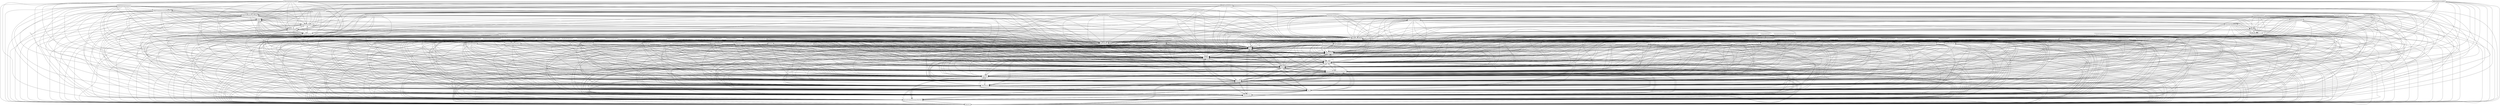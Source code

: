 digraph{
graph [rankdir=TB];
node [shape=box];
edge [arrowhead=normal];
0[label="AlcanzarlaaceptaciondelaMisionRUP",]
1[label="PriorizarCasosdeUsoUP",]
2[label="EvaluarlaPruebaUP",]
3[label="IntegrarcadaSubsistema",]
4[label="ModeladodelNegocio",]
5[label="IntegrarSistemasUP",]
6[label="GestionEmpresarial",]
7[label="IntegrarelSistema",]
8[label="ArquitecturaBUPOUP",]
9[label="DisenioComponentesRUP",]
10[label="AnalizarelProblema",]
11[label="Analisis",]
12[label="PriorizarCasosdeUso",]
13[label="DespliegueRUP",]
14[label="EncontrarActoresyCasosdeUsoUPBUP",]
15[label="EncontrarActoresyCasosdeUso",]
16[label="EntornoRUP",]
17[label="AnalisisyDisenioUP",]
18[label="AnalisisdelaArquitecturadeUP",]
19[label="DiseniodeCasosdeUso",]
20[label="TDDBUPOUP",]
21[label="PlandeIntegracion",]
22[label="Disenio",]
23[label="EstructurarelModelodeImplementacionRUP",]
24[label="DiseniodeComponentes",]
25[label="ImplementaciondeArquitecturadeUP",]
26[label="EntornoOUP",]
27[label="Inicio",]
28[label="RefinarArquitecturadeRUP",]
29[label="DiseniodeSubsistemas",]
30[label="DefinirUnaArquitecturaCandidata",]
31[label="GestiondelProyectoRUPEUP",]
32[label="Implementacion",]
33[label="Retiro",]
34[label="DiseniodeClases",]
35[label="Requisitos",]
36[label="ConfiguracionyGestiondeCambio",]
37[label="DefinirelSistema",]
38[label="CrearCasosdePruebaOUPBUP",]
39[label="DetallarEscenariosdeCasosdeUsoOUP",]
40[label="EjecutarPruebasdeSistemaUPBUPOUP",]
41[label="DiseniarPruebas",]
42[label="DiseniodeBasesdeDatos",]
43[label="Refiniarladefinciondelsistema",]
44[label="DetallarlosrequisitosdelSistemaOUP",]
45[label="RefinarlaArtquitecturadeBUP",]
46[label="Produccion",]
47[label="Fases",]
48[label="DisenioComponentesUP",]
49[label="GestiondePersonal",]
50[label="DefinirlaVisionBUP",]
51[label="UPRootFeature",]
52[label="Transicion",]
53[label="DiseniodelaArquitectura",]
54[label="DiseniodeComponentes_Zero",]
55[label="MejoradeProcesos",]
56[label="ImplementaciondeComponentes",]
57[label="ImplementacionUP",]
58[label="Elaboracion",]
59[label="GestiondelProyecto",]
60[label="GestiondePortafolio",]
61[label="EjecutarPruebasdeIntegracionUPBUPOUP",]
62[label="DetallarCasosdeUso",]
63[label="PlanificarPruebasdeUP",]
64[label="DetallarEscenariosdeCasosdeUso",]
65[label="Analisisdecomportamiento",]
66[label="EntenderlasNecesidadesdelosStakeholders",]
67[label="AnalizarUnCasodeUso",]
68[label="PlanificarPrueba",]
69[label="ArquitecturaEmpresarial",]
70[label="DefinirUnaarquitecturaCandidataRUP",]
71[label="ProbaryEvaluarRUP",]
72[label="EntenderlasnecesidadesdelosStakeholdersRUP",]
73[label="Pruebas",]
74[label="DetallarUnCasodeUsoUPBUP",]
75[label="GestiondelProyectoOUP",]
76[label="ImplementarPrueba",]
77[label="Entorno",]
78[label="AnalizarUnaClase",]
79[label="RefinarlaArquitectura",]
80[label="AnalizarlaArquitecturaBUP",]
81[label="Construccion",]
82[label="Disciplinas",]
83[label="ImplementaciondelaArtquitectura",]
84[label="ValidarEstabilidaddelaConstruccion",]
85[label="PlandeIntegracionRUP",]
86[label="AnalisisyDisenio",]
87[label="PlanificaciondeRUP",]
88[label="GestionarelAlcancedelSistemaRUP",]
89[label="DespliegueOUPBUP",]
90[label="ImpelmentaciondeComponentesRUP",]
91[label="Despliegue",]
92[label="AnalizarUnPaquete",]
93[label="DefinirMisiondelaEvaluacion",]
94[label="AnalizarelProblemaRUP",]
95[label="MejorarlosActivosdePruebaRUP",]
96[label="RealizarUnEsquemadelaArquitectura",]
0->27[label="",]
0->32[label="",]
0->35[label="",]
0->40[label="",]
0->41[label="",]
0->47[label="",]
0->51[label="",]
0->52[label="",]
0->58[label="",]
0->61[label="",]
0->73[label="",]
0->76[label="",]
0->81[label="",]
0->82[label="",]
1->12[label="",]
1->27[label="",]
1->32[label="",]
1->35[label="",]
1->40[label="",]
1->41[label="",]
1->47[label="",]
1->51[label="",]
1->52[label="",]
1->58[label="",]
1->61[label="",]
1->73[label="",]
1->81[label="",]
1->82[label="",]
2->27[label="",]
2->32[label="",]
2->35[label="",]
2->40[label="",]
2->41[label="",]
2->47[label="",]
2->51[label="",]
2->52[label="",]
2->58[label="",]
2->61[label="",]
2->73[label="",]
2->81[label="",]
2->82[label="",]
3->27[label="",]
3->32[label="",]
3->35[label="",]
3->40[label="",]
3->41[label="",]
3->47[label="",]
3->51[label="",]
3->52[label="",]
3->56[label="",]
3->58[label="",]
3->61[label="",]
3->73[label="",]
3->81[label="",]
3->82[label="",]
3->90[label="",]
4->27[label="",]
4->32[label="",]
4->35[label="",]
4->40[label="",]
4->41[label="",]
4->47[label="",]
4->51[label="",]
4->52[label="",]
4->58[label="",]
4->61[label="",]
4->73[label="",]
4->81[label="",]
4->82[label="",]
5->21[label="",]
5->27[label="",]
5->32[label="",]
5->35[label="",]
5->40[label="",]
5->41[label="",]
5->47[label="",]
5->51[label="",]
5->52[label="",]
5->58[label="",]
5->61[label="",]
5->73[label="",]
5->81[label="",]
5->82[label="",]
6->27[label="",]
6->32[label="",]
6->35[label="",]
6->40[label="",]
6->41[label="",]
6->47[label="",]
6->51[label="",]
6->52[label="",]
6->58[label="",]
6->61[label="",]
6->73[label="",]
6->81[label="",]
6->82[label="",]
7->27[label="",]
7->32[label="",]
7->35[label="",]
7->40[label="",]
7->41[label="",]
7->47[label="",]
7->51[label="",]
7->52[label="",]
7->56[label="",]
7->58[label="",]
7->61[label="",]
7->73[label="",]
7->81[label="",]
7->82[label="",]
7->90[label="",]
8->27[label="",]
8->32[label="",]
8->35[label="",]
8->40[label="",]
8->41[label="",]
8->47[label="",]
8->51[label="",]
8->52[label="",]
8->58[label="",]
8->61[label="",]
8->73[label="",]
8->81[label="",]
8->82[label="",]
8->86[label="",]
9->17[label="",]
9->22[label="",]
9->24[label="",]
9->27[label="",]
9->32[label="",]
9->35[label="",]
9->40[label="",]
9->41[label="",]
9->47[label="",]
9->51[label="",]
9->52[label="",]
9->53[label="",]
9->58[label="",]
9->61[label="",]
9->73[label="",]
9->81[label="",]
9->82[label="",]
9->86[label="",]
10->27[label="",]
10->32[label="",]
10->35[label="",]
10->40[label="",]
10->41[label="",]
10->47[label="",]
10->51[label="",]
10->52[label="",]
10->58[label="",]
10->61[label="",]
10->73[label="",]
10->81[label="",]
10->82[label="",]
11->17[label="",]
11->27[label="",]
11->32[label="",]
11->35[label="",]
11->40[label="",]
11->41[label="",]
11->47[label="",]
11->51[label="",]
11->52[label="",]
11->58[label="",]
11->61[label="",]
11->67[label="",]
11->73[label="",]
11->78[label="",]
11->81[label="",]
11->82[label="",]
11->86[label="",]
11->92[label="",]
12->27[label="",]
12->32[label="",]
12->35[label="",]
12->40[label="",]
12->41[label="",]
12->47[label="",]
12->51[label="",]
12->52[label="",]
12->58[label="",]
12->61[label="",]
12->73[label="",]
12->81[label="",]
12->82[label="",]
13->27[label="",]
13->32[label="",]
13->35[label="",]
13->40[label="",]
13->41[label="",]
13->47[label="",]
13->51[label="",]
13->52[label="",]
13->58[label="",]
13->61[label="",]
13->73[label="",]
13->81[label="",]
13->82[label="",]
13->91[label="",]
14->10[label="",]
14->15[label="",]
14->27[label="",]
14->32[label="",]
14->35[label="",]
14->40[label="",]
14->41[label="",]
14->47[label="",]
14->51[label="",]
14->52[label="",]
14->58[label="",]
14->61[label="",]
14->73[label="",]
14->81[label="",]
14->82[label="",]
15->27[label="",]
15->32[label="",]
15->35[label="",]
15->40[label="",]
15->41[label="",]
15->47[label="",]
15->51[label="",]
15->52[label="",]
15->58[label="",]
15->61[label="",]
15->73[label="",]
15->81[label="",]
15->82[label="",]
16->27[label="",]
16->32[label="",]
16->35[label="",]
16->40[label="",]
16->41[label="",]
16->47[label="",]
16->51[label="",]
16->52[label="",]
16->58[label="",]
16->61[label="",]
16->73[label="",]
16->77[label="",]
16->81[label="",]
16->82[label="",]
17->27[label="",]
17->32[label="",]
17->35[label="",]
17->40[label="",]
17->41[label="",]
17->47[label="",]
17->51[label="",]
17->52[label="",]
17->58[label="",]
17->61[label="",]
17->73[label="",]
17->81[label="",]
17->82[label="",]
17->86[label="",]
18->11[label="",]
18->17[label="",]
18->27[label="",]
18->30[label="",]
18->32[label="",]
18->35[label="",]
18->40[label="",]
18->41[label="",]
18->47[label="",]
18->51[label="",]
18->52[label="",]
18->58[label="",]
18->61[label="",]
18->67[label="",]
18->73[label="",]
18->78[label="",]
18->81[label="",]
18->82[label="",]
18->86[label="",]
18->92[label="",]
19->17[label="",]
19->22[label="",]
19->24[label="",]
19->27[label="",]
19->32[label="",]
19->35[label="",]
19->40[label="",]
19->41[label="",]
19->47[label="",]
19->48[label="",]
19->51[label="",]
19->52[label="",]
19->53[label="",]
19->58[label="",]
19->61[label="",]
19->73[label="",]
19->81[label="",]
19->82[label="",]
19->86[label="",]
20->27[label="",]
20->32[label="",]
20->35[label="",]
20->40[label="",]
20->41[label="",]
20->47[label="",]
20->51[label="",]
20->52[label="",]
20->56[label="",]
20->58[label="",]
20->61[label="",]
20->73[label="",]
20->81[label="",]
20->82[label="",]
21->27[label="",]
21->32[label="",]
21->35[label="",]
21->40[label="",]
21->41[label="",]
21->47[label="",]
21->51[label="",]
21->52[label="",]
21->58[label="",]
21->61[label="",]
21->73[label="",]
21->81[label="",]
21->82[label="",]
22->17[label="",]
22->27[label="",]
22->32[label="",]
22->35[label="",]
22->40[label="",]
22->41[label="",]
22->47[label="",]
22->51[label="",]
22->52[label="",]
22->53[label="",]
22->58[label="",]
22->61[label="",]
22->73[label="",]
22->81[label="",]
22->82[label="",]
22->86[label="",]
23->27[label="",]
23->32[label="",]
23->35[label="",]
23->40[label="",]
23->41[label="",]
23->47[label="",]
23->51[label="",]
23->52[label="",]
23->58[label="",]
23->61[label="",]
23->73[label="",]
23->81[label="",]
23->82[label="",]
23->83[label="",]
24->17[label="",]
24->22[label="",]
24->27[label="",]
24->32[label="",]
24->35[label="",]
24->40[label="",]
24->41[label="",]
24->47[label="",]
24->51[label="",]
24->52[label="",]
24->53[label="",]
24->58[label="",]
24->61[label="",]
24->73[label="",]
24->81[label="",]
24->82[label="",]
24->86[label="",]
25->27[label="",]
25->32[label="",]
25->35[label="",]
25->40[label="",]
25->41[label="",]
25->47[label="",]
25->51[label="",]
25->52[label="",]
25->58[label="",]
25->61[label="",]
25->73[label="",]
25->81[label="",]
25->82[label="",]
25->83[label="",]
26->27[label="",]
26->32[label="",]
26->35[label="",]
26->40[label="",]
26->41[label="",]
26->47[label="",]
26->51[label="",]
26->52[label="",]
26->58[label="",]
26->61[label="",]
26->73[label="",]
26->77[label="",]
26->81[label="",]
26->82[label="",]
27->32[label="",]
27->35[label="",]
27->40[label="",]
27->41[label="",]
27->47[label="",]
27->51[label="",]
27->52[label="",]
27->58[label="",]
27->61[label="",]
27->73[label="",]
27->81[label="",]
27->82[label="",]
28->11[label="",]
28->17[label="",]
28->27[label="",]
28->30[label="",]
28->32[label="",]
28->35[label="",]
28->40[label="",]
28->41[label="",]
28->47[label="",]
28->51[label="",]
28->52[label="",]
28->58[label="",]
28->61[label="",]
28->67[label="",]
28->70[label="",]
28->73[label="",]
28->78[label="",]
28->79[label="",]
28->81[label="",]
28->82[label="",]
28->86[label="",]
28->92[label="",]
29->17[label="",]
29->22[label="",]
29->24[label="",]
29->27[label="",]
29->32[label="",]
29->35[label="",]
29->40[label="",]
29->41[label="",]
29->47[label="",]
29->48[label="",]
29->51[label="",]
29->52[label="",]
29->53[label="",]
29->58[label="",]
29->61[label="",]
29->73[label="",]
29->81[label="",]
29->82[label="",]
29->86[label="",]
30->11[label="",]
30->17[label="",]
30->27[label="",]
30->32[label="",]
30->35[label="",]
30->40[label="",]
30->41[label="",]
30->47[label="",]
30->51[label="",]
30->52[label="",]
30->58[label="",]
30->61[label="",]
30->67[label="",]
30->73[label="",]
30->78[label="",]
30->81[label="",]
30->82[label="",]
30->86[label="",]
30->92[label="",]
31->27[label="",]
31->32[label="",]
31->35[label="",]
31->40[label="",]
31->41[label="",]
31->47[label="",]
31->51[label="",]
31->52[label="",]
31->58[label="",]
31->59[label="",]
31->61[label="",]
31->73[label="",]
31->81[label="",]
31->82[label="",]
32->27[label="",]
32->35[label="",]
32->40[label="",]
32->41[label="",]
32->47[label="",]
32->51[label="",]
32->52[label="",]
32->58[label="",]
32->61[label="",]
32->73[label="",]
32->81[label="",]
32->82[label="",]
33->27[label="",]
33->32[label="",]
33->35[label="",]
33->40[label="",]
33->41[label="",]
33->47[label="",]
33->51[label="",]
33->52[label="",]
33->58[label="",]
33->61[label="",]
33->73[label="",]
33->81[label="",]
33->82[label="",]
34->17[label="",]
34->22[label="",]
34->24[label="",]
34->27[label="",]
34->32[label="",]
34->35[label="",]
34->40[label="",]
34->41[label="",]
34->47[label="",]
34->48[label="",]
34->51[label="",]
34->52[label="",]
34->53[label="",]
34->58[label="",]
34->61[label="",]
34->73[label="",]
34->81[label="",]
34->82[label="",]
34->86[label="",]
35->27[label="",]
35->32[label="",]
35->40[label="",]
35->41[label="",]
35->47[label="",]
35->51[label="",]
35->52[label="",]
35->58[label="",]
35->61[label="",]
35->73[label="",]
35->81[label="",]
35->82[label="",]
36->27[label="",]
36->32[label="",]
36->35[label="",]
36->40[label="",]
36->41[label="",]
36->47[label="",]
36->51[label="",]
36->52[label="",]
36->58[label="",]
36->61[label="",]
36->73[label="",]
36->81[label="",]
36->82[label="",]
37->15[label="",]
37->27[label="",]
37->32[label="",]
37->35[label="",]
37->40[label="",]
37->41[label="",]
37->47[label="",]
37->51[label="",]
37->52[label="",]
37->58[label="",]
37->61[label="",]
37->72[label="",]
37->73[label="",]
37->81[label="",]
37->82[label="",]
38->27[label="",]
38->32[label="",]
38->35[label="",]
38->40[label="",]
38->41[label="",]
38->47[label="",]
38->51[label="",]
38->52[label="",]
38->58[label="",]
38->61[label="",]
38->68[label="",]
38->73[label="",]
38->81[label="",]
38->82[label="",]
39->27[label="",]
39->32[label="",]
39->35[label="",]
39->40[label="",]
39->41[label="",]
39->47[label="",]
39->51[label="",]
39->52[label="",]
39->58[label="",]
39->61[label="",]
39->64[label="",]
39->73[label="",]
39->81[label="",]
39->82[label="",]
40->27[label="",]
40->32[label="",]
40->35[label="",]
40->41[label="",]
40->47[label="",]
40->51[label="",]
40->52[label="",]
40->58[label="",]
40->61[label="",]
40->73[label="",]
40->81[label="",]
40->82[label="",]
41->27[label="",]
41->32[label="",]
41->35[label="",]
41->40[label="",]
41->47[label="",]
41->51[label="",]
41->52[label="",]
41->58[label="",]
41->61[label="",]
41->73[label="",]
41->81[label="",]
41->82[label="",]
42->9[label="",]
42->17[label="",]
42->22[label="",]
42->24[label="",]
42->27[label="",]
42->32[label="",]
42->35[label="",]
42->40[label="",]
42->41[label="",]
42->47[label="",]
42->51[label="",]
42->52[label="",]
42->53[label="",]
42->58[label="",]
42->61[label="",]
42->73[label="",]
42->81[label="",]
42->82[label="",]
42->86[label="",]
43->27[label="",]
43->32[label="",]
43->35[label="",]
43->40[label="",]
43->41[label="",]
43->47[label="",]
43->51[label="",]
43->52[label="",]
43->58[label="",]
43->61[label="",]
43->62[label="",]
43->73[label="",]
43->81[label="",]
43->82[label="",]
44->27[label="",]
44->32[label="",]
44->35[label="",]
44->40[label="",]
44->41[label="",]
44->47[label="",]
44->51[label="",]
44->52[label="",]
44->58[label="",]
44->61[label="",]
44->64[label="",]
44->73[label="",]
44->81[label="",]
44->82[label="",]
45->11[label="",]
45->17[label="",]
45->27[label="",]
45->30[label="",]
45->32[label="",]
45->35[label="",]
45->40[label="",]
45->41[label="",]
45->47[label="",]
45->51[label="",]
45->52[label="",]
45->58[label="",]
45->61[label="",]
45->67[label="",]
45->70[label="",]
45->73[label="",]
45->78[label="",]
45->79[label="",]
45->81[label="",]
45->82[label="",]
45->86[label="",]
45->92[label="",]
46->27[label="",]
46->32[label="",]
46->35[label="",]
46->40[label="",]
46->41[label="",]
46->47[label="",]
46->51[label="",]
46->52[label="",]
46->58[label="",]
46->61[label="",]
46->73[label="",]
46->81[label="",]
46->82[label="",]
47->27[label="",]
47->32[label="",]
47->35[label="",]
47->40[label="",]
47->41[label="",]
47->51[label="",]
47->52[label="",]
47->58[label="",]
47->61[label="",]
47->73[label="",]
47->81[label="",]
47->82[label="",]
48->17[label="",]
48->22[label="",]
48->24[label="",]
48->27[label="",]
48->32[label="",]
48->35[label="",]
48->40[label="",]
48->41[label="",]
48->47[label="",]
48->51[label="",]
48->52[label="",]
48->53[label="",]
48->58[label="",]
48->61[label="",]
48->73[label="",]
48->81[label="",]
48->82[label="",]
48->86[label="",]
49->27[label="",]
49->32[label="",]
49->35[label="",]
49->40[label="",]
49->41[label="",]
49->47[label="",]
49->51[label="",]
49->52[label="",]
49->58[label="",]
49->61[label="",]
49->73[label="",]
49->81[label="",]
49->82[label="",]
50->10[label="",]
50->27[label="",]
50->32[label="",]
50->35[label="",]
50->40[label="",]
50->41[label="",]
50->47[label="",]
50->51[label="",]
50->52[label="",]
50->58[label="",]
50->61[label="",]
50->73[label="",]
50->81[label="",]
50->82[label="",]
51->27[label="",]
51->32[label="",]
51->35[label="",]
51->40[label="",]
51->41[label="",]
51->47[label="",]
51->52[label="",]
51->58[label="",]
51->61[label="",]
51->73[label="",]
51->81[label="",]
51->82[label="",]
52->27[label="",]
52->32[label="",]
52->35[label="",]
52->40[label="",]
52->41[label="",]
52->47[label="",]
52->51[label="",]
52->58[label="",]
52->61[label="",]
52->73[label="",]
52->81[label="",]
52->82[label="",]
53->17[label="",]
53->22[label="",]
53->27[label="",]
53->32[label="",]
53->35[label="",]
53->40[label="",]
53->41[label="",]
53->47[label="",]
53->51[label="",]
53->52[label="",]
53->58[label="",]
53->61[label="",]
53->73[label="",]
53->81[label="",]
53->82[label="",]
53->86[label="",]
54->9[label="",]
54->17[label="",]
54->22[label="",]
54->24[label="",]
54->27[label="",]
54->32[label="",]
54->35[label="",]
54->40[label="",]
54->41[label="",]
54->47[label="",]
54->51[label="",]
54->52[label="",]
54->53[label="",]
54->58[label="",]
54->61[label="",]
54->73[label="",]
54->81[label="",]
54->82[label="",]
54->86[label="",]
55->27[label="",]
55->32[label="",]
55->35[label="",]
55->40[label="",]
55->41[label="",]
55->47[label="",]
55->51[label="",]
55->52[label="",]
55->58[label="",]
55->61[label="",]
55->73[label="",]
55->81[label="",]
55->82[label="",]
56->27[label="",]
56->32[label="",]
56->35[label="",]
56->40[label="",]
56->41[label="",]
56->47[label="",]
56->51[label="",]
56->52[label="",]
56->58[label="",]
56->61[label="",]
56->73[label="",]
56->81[label="",]
56->82[label="",]
57->27[label="",]
57->32[label="",]
57->35[label="",]
57->40[label="",]
57->41[label="",]
57->47[label="",]
57->51[label="",]
57->52[label="",]
57->56[label="",]
57->58[label="",]
57->61[label="",]
57->73[label="",]
57->81[label="",]
57->82[label="",]
58->27[label="",]
58->32[label="",]
58->35[label="",]
58->40[label="",]
58->41[label="",]
58->47[label="",]
58->51[label="",]
58->52[label="",]
58->61[label="",]
58->73[label="",]
58->81[label="",]
58->82[label="",]
59->27[label="",]
59->32[label="",]
59->35[label="",]
59->40[label="",]
59->41[label="",]
59->47[label="",]
59->51[label="",]
59->52[label="",]
59->58[label="",]
59->61[label="",]
59->73[label="",]
59->81[label="",]
59->82[label="",]
60->27[label="",]
60->32[label="",]
60->35[label="",]
60->40[label="",]
60->41[label="",]
60->47[label="",]
60->51[label="",]
60->52[label="",]
60->58[label="",]
60->61[label="",]
60->73[label="",]
60->81[label="",]
60->82[label="",]
61->27[label="",]
61->32[label="",]
61->35[label="",]
61->40[label="",]
61->41[label="",]
61->47[label="",]
61->51[label="",]
61->52[label="",]
61->58[label="",]
61->73[label="",]
61->81[label="",]
61->82[label="",]
62->27[label="",]
62->32[label="",]
62->35[label="",]
62->40[label="",]
62->41[label="",]
62->47[label="",]
62->51[label="",]
62->52[label="",]
62->58[label="",]
62->61[label="",]
62->73[label="",]
62->81[label="",]
62->82[label="",]
63->27[label="",]
63->32[label="",]
63->35[label="",]
63->40[label="",]
63->41[label="",]
63->47[label="",]
63->51[label="",]
63->52[label="",]
63->58[label="",]
63->61[label="",]
63->68[label="",]
63->73[label="",]
63->81[label="",]
63->82[label="",]
64->27[label="",]
64->32[label="",]
64->35[label="",]
64->40[label="",]
64->41[label="",]
64->47[label="",]
64->51[label="",]
64->52[label="",]
64->58[label="",]
64->61[label="",]
64->73[label="",]
64->81[label="",]
64->82[label="",]
65->11[label="",]
65->17[label="",]
65->27[label="",]
65->30[label="",]
65->32[label="",]
65->35[label="",]
65->40[label="",]
65->41[label="",]
65->47[label="",]
65->51[label="",]
65->52[label="",]
65->58[label="",]
65->61[label="",]
65->67[label="",]
65->70[label="",]
65->73[label="",]
65->78[label="",]
65->81[label="",]
65->82[label="",]
65->86[label="",]
65->92[label="",]
66->15[label="",]
66->27[label="",]
66->32[label="",]
66->35[label="",]
66->40[label="",]
66->41[label="",]
66->47[label="",]
66->51[label="",]
66->52[label="",]
66->58[label="",]
66->61[label="",]
66->72[label="",]
66->73[label="",]
66->81[label="",]
66->82[label="",]
67->11[label="",]
67->17[label="",]
67->27[label="",]
67->32[label="",]
67->35[label="",]
67->40[label="",]
67->41[label="",]
67->47[label="",]
67->51[label="",]
67->52[label="",]
67->58[label="",]
67->61[label="",]
67->73[label="",]
67->78[label="",]
67->81[label="",]
67->82[label="",]
67->86[label="",]
67->92[label="",]
68->27[label="",]
68->32[label="",]
68->35[label="",]
68->40[label="",]
68->41[label="",]
68->47[label="",]
68->51[label="",]
68->52[label="",]
68->58[label="",]
68->61[label="",]
68->73[label="",]
68->81[label="",]
68->82[label="",]
69->27[label="",]
69->32[label="",]
69->35[label="",]
69->40[label="",]
69->41[label="",]
69->47[label="",]
69->51[label="",]
69->52[label="",]
69->58[label="",]
69->61[label="",]
69->73[label="",]
69->81[label="",]
69->82[label="",]
70->11[label="",]
70->17[label="",]
70->27[label="",]
70->30[label="",]
70->32[label="",]
70->35[label="",]
70->40[label="",]
70->41[label="",]
70->47[label="",]
70->51[label="",]
70->52[label="",]
70->58[label="",]
70->61[label="",]
70->67[label="",]
70->73[label="",]
70->78[label="",]
70->81[label="",]
70->82[label="",]
70->86[label="",]
70->92[label="",]
71->27[label="",]
71->32[label="",]
71->35[label="",]
71->40[label="",]
71->41[label="",]
71->47[label="",]
71->51[label="",]
71->52[label="",]
71->58[label="",]
71->61[label="",]
71->73[label="",]
71->76[label="",]
71->81[label="",]
71->82[label="",]
72->15[label="",]
72->27[label="",]
72->32[label="",]
72->35[label="",]
72->40[label="",]
72->41[label="",]
72->47[label="",]
72->51[label="",]
72->52[label="",]
72->58[label="",]
72->61[label="",]
72->73[label="",]
72->81[label="",]
72->82[label="",]
73->27[label="",]
73->32[label="",]
73->35[label="",]
73->40[label="",]
73->41[label="",]
73->47[label="",]
73->51[label="",]
73->52[label="",]
73->58[label="",]
73->61[label="",]
73->81[label="",]
73->82[label="",]
74->27[label="",]
74->32[label="",]
74->35[label="",]
74->40[label="",]
74->41[label="",]
74->47[label="",]
74->51[label="",]
74->52[label="",]
74->58[label="",]
74->61[label="",]
74->62[label="",]
74->73[label="",]
74->81[label="",]
74->82[label="",]
75->27[label="",]
75->32[label="",]
75->35[label="",]
75->40[label="",]
75->41[label="",]
75->47[label="",]
75->51[label="",]
75->52[label="",]
75->58[label="",]
75->59[label="",]
75->61[label="",]
75->73[label="",]
75->81[label="",]
75->82[label="",]
76->27[label="",]
76->32[label="",]
76->35[label="",]
76->40[label="",]
76->41[label="",]
76->47[label="",]
76->51[label="",]
76->52[label="",]
76->58[label="",]
76->61[label="",]
76->73[label="",]
76->81[label="",]
76->82[label="",]
77->27[label="",]
77->32[label="",]
77->35[label="",]
77->40[label="",]
77->41[label="",]
77->47[label="",]
77->51[label="",]
77->52[label="",]
77->58[label="",]
77->61[label="",]
77->73[label="",]
77->81[label="",]
77->82[label="",]
78->11[label="",]
78->17[label="",]
78->27[label="",]
78->32[label="",]
78->35[label="",]
78->40[label="",]
78->41[label="",]
78->47[label="",]
78->51[label="",]
78->52[label="",]
78->58[label="",]
78->61[label="",]
78->67[label="",]
78->73[label="",]
78->81[label="",]
78->82[label="",]
78->86[label="",]
78->92[label="",]
79->11[label="",]
79->17[label="",]
79->27[label="",]
79->30[label="",]
79->32[label="",]
79->35[label="",]
79->40[label="",]
79->41[label="",]
79->47[label="",]
79->51[label="",]
79->52[label="",]
79->58[label="",]
79->61[label="",]
79->67[label="",]
79->70[label="",]
79->73[label="",]
79->78[label="",]
79->81[label="",]
79->82[label="",]
79->86[label="",]
79->92[label="",]
80->11[label="",]
80->17[label="",]
80->27[label="",]
80->30[label="",]
80->32[label="",]
80->35[label="",]
80->40[label="",]
80->41[label="",]
80->47[label="",]
80->51[label="",]
80->52[label="",]
80->58[label="",]
80->61[label="",]
80->67[label="",]
80->73[label="",]
80->78[label="",]
80->81[label="",]
80->82[label="",]
80->86[label="",]
80->92[label="",]
81->27[label="",]
81->32[label="",]
81->35[label="",]
81->40[label="",]
81->41[label="",]
81->47[label="",]
81->51[label="",]
81->52[label="",]
81->58[label="",]
81->61[label="",]
81->73[label="",]
81->82[label="",]
82->27[label="",]
82->32[label="",]
82->35[label="",]
82->40[label="",]
82->41[label="",]
82->47[label="",]
82->51[label="",]
82->52[label="",]
82->58[label="",]
82->61[label="",]
82->73[label="",]
82->81[label="",]
83->27[label="",]
83->32[label="",]
83->35[label="",]
83->40[label="",]
83->41[label="",]
83->47[label="",]
83->51[label="",]
83->52[label="",]
83->58[label="",]
83->61[label="",]
83->73[label="",]
83->81[label="",]
83->82[label="",]
84->27[label="",]
84->32[label="",]
84->35[label="",]
84->40[label="",]
84->41[label="",]
84->47[label="",]
84->51[label="",]
84->52[label="",]
84->58[label="",]
84->61[label="",]
84->68[label="",]
84->73[label="",]
84->81[label="",]
84->82[label="",]
84->87[label="",]
85->21[label="",]
85->27[label="",]
85->32[label="",]
85->35[label="",]
85->40[label="",]
85->41[label="",]
85->47[label="",]
85->51[label="",]
85->52[label="",]
85->58[label="",]
85->61[label="",]
85->73[label="",]
85->81[label="",]
85->82[label="",]
86->27[label="",]
86->32[label="",]
86->35[label="",]
86->40[label="",]
86->41[label="",]
86->47[label="",]
86->51[label="",]
86->52[label="",]
86->58[label="",]
86->61[label="",]
86->73[label="",]
86->81[label="",]
86->82[label="",]
87->27[label="",]
87->32[label="",]
87->35[label="",]
87->40[label="",]
87->41[label="",]
87->47[label="",]
87->51[label="",]
87->52[label="",]
87->58[label="",]
87->61[label="",]
87->68[label="",]
87->73[label="",]
87->81[label="",]
87->82[label="",]
88->12[label="",]
88->27[label="",]
88->32[label="",]
88->35[label="",]
88->40[label="",]
88->41[label="",]
88->47[label="",]
88->51[label="",]
88->52[label="",]
88->58[label="",]
88->61[label="",]
88->73[label="",]
88->81[label="",]
88->82[label="",]
89->27[label="",]
89->32[label="",]
89->35[label="",]
89->40[label="",]
89->41[label="",]
89->47[label="",]
89->51[label="",]
89->52[label="",]
89->58[label="",]
89->61[label="",]
89->73[label="",]
89->81[label="",]
89->82[label="",]
89->91[label="",]
90->27[label="",]
90->32[label="",]
90->35[label="",]
90->40[label="",]
90->41[label="",]
90->47[label="",]
90->51[label="",]
90->52[label="",]
90->56[label="",]
90->58[label="",]
90->61[label="",]
90->73[label="",]
90->81[label="",]
90->82[label="",]
91->27[label="",]
91->32[label="",]
91->35[label="",]
91->40[label="",]
91->41[label="",]
91->47[label="",]
91->51[label="",]
91->52[label="",]
91->58[label="",]
91->61[label="",]
91->73[label="",]
91->81[label="",]
91->82[label="",]
92->11[label="",]
92->17[label="",]
92->27[label="",]
92->32[label="",]
92->35[label="",]
92->40[label="",]
92->41[label="",]
92->47[label="",]
92->51[label="",]
92->52[label="",]
92->58[label="",]
92->61[label="",]
92->67[label="",]
92->73[label="",]
92->78[label="",]
92->81[label="",]
92->82[label="",]
92->86[label="",]
93->27[label="",]
93->32[label="",]
93->35[label="",]
93->40[label="",]
93->41[label="",]
93->47[label="",]
93->51[label="",]
93->52[label="",]
93->58[label="",]
93->61[label="",]
93->68[label="",]
93->73[label="",]
93->81[label="",]
93->82[label="",]
93->87[label="",]
94->10[label="",]
94->27[label="",]
94->32[label="",]
94->35[label="",]
94->40[label="",]
94->41[label="",]
94->47[label="",]
94->51[label="",]
94->52[label="",]
94->58[label="",]
94->61[label="",]
94->73[label="",]
94->81[label="",]
94->82[label="",]
95->27[label="",]
95->32[label="",]
95->35[label="",]
95->40[label="",]
95->41[label="",]
95->47[label="",]
95->51[label="",]
95->52[label="",]
95->58[label="",]
95->61[label="",]
95->73[label="",]
95->76[label="",]
95->81[label="",]
95->82[label="",]
96->11[label="",]
96->17[label="",]
96->27[label="",]
96->32[label="",]
96->35[label="",]
96->40[label="",]
96->41[label="",]
96->47[label="",]
96->51[label="",]
96->52[label="",]
96->58[label="",]
96->61[label="",]
96->67[label="",]
96->73[label="",]
96->78[label="",]
96->81[label="",]
96->82[label="",]
96->86[label="",]
96->92[label="",]
}
